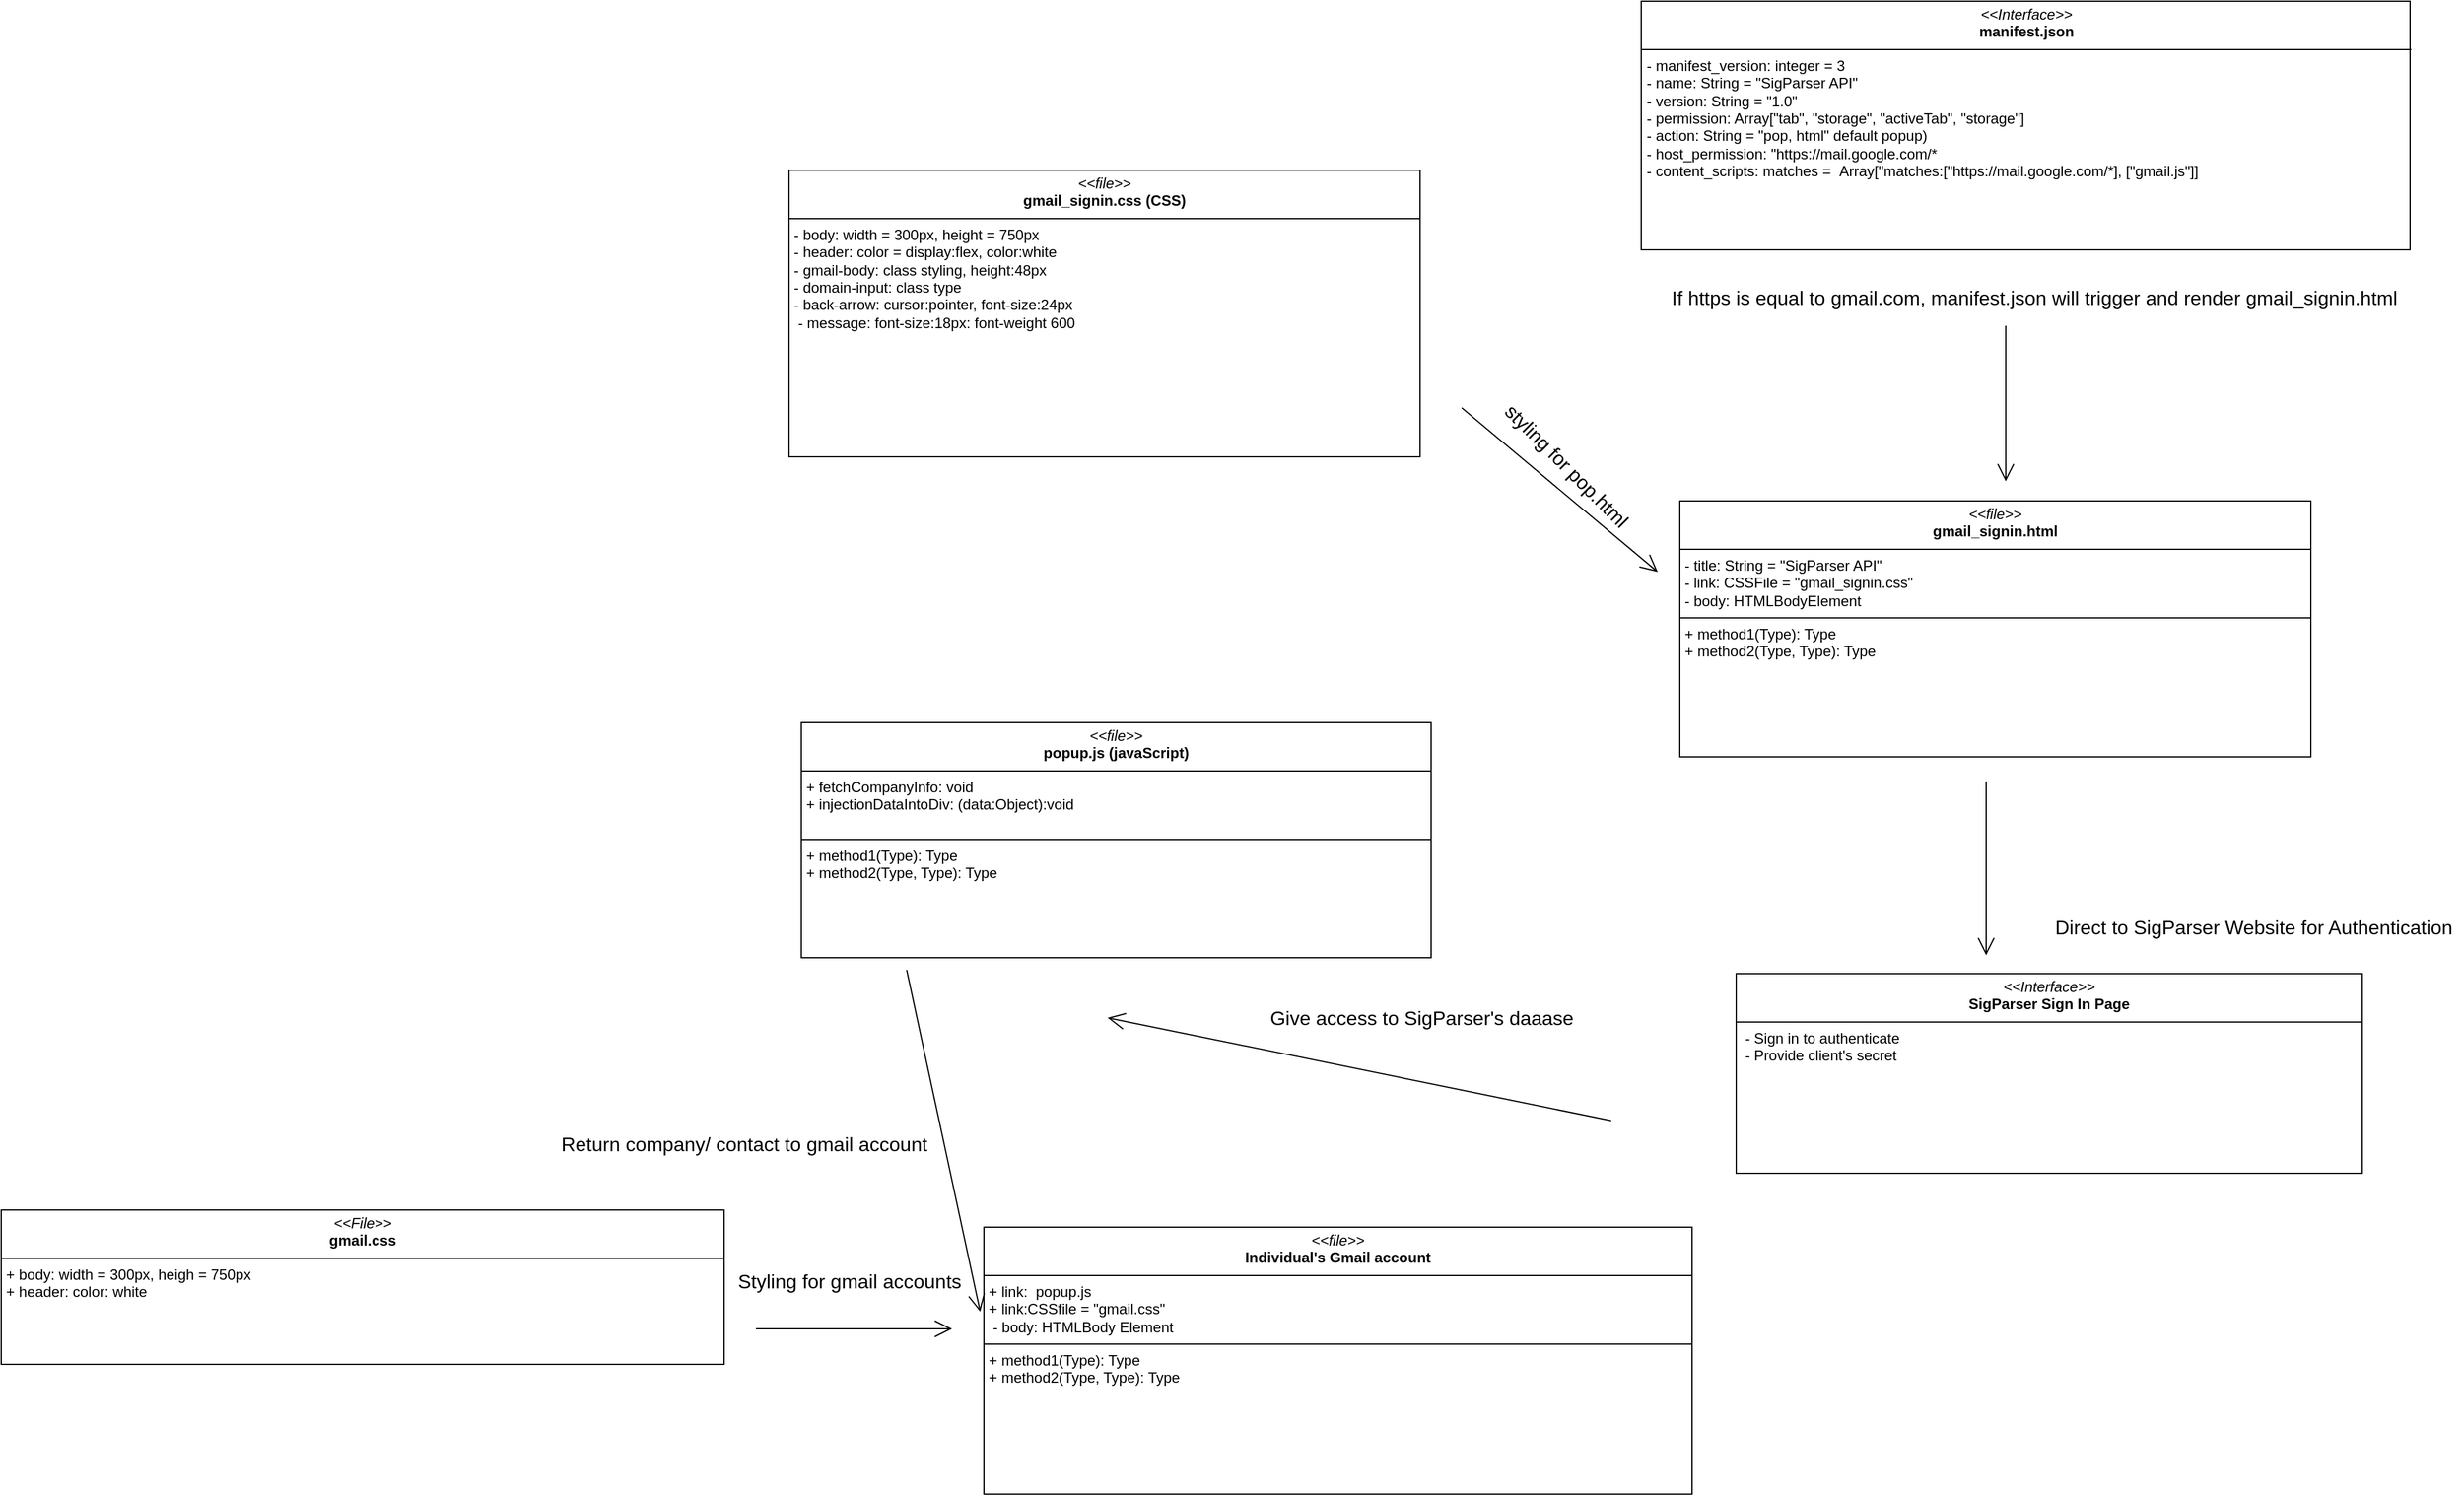 <mxfile version="25.0.1">
  <diagram name="Page-1" id="F3TrKfFbRiF8tJtaXqeu">
    <mxGraphModel dx="4308" dy="1694" grid="0" gridSize="10" guides="1" tooltips="1" connect="1" arrows="1" fold="1" page="0" pageScale="1" pageWidth="850" pageHeight="1100" math="0" shadow="0">
      <root>
        <mxCell id="0" />
        <mxCell id="1" parent="0" />
        <mxCell id="lpOA4O-bADo8tYY5proH-3" value="&lt;p style=&quot;margin:0px;margin-top:4px;text-align:center;&quot;&gt;&lt;i&gt;&amp;lt;&amp;lt;file&amp;gt;&amp;gt;&lt;/i&gt;&lt;br&gt;&lt;b&gt;gmail_signin.css (CSS)&lt;/b&gt;&lt;/p&gt;&lt;hr size=&quot;1&quot; style=&quot;border-style:solid;&quot;&gt;&lt;p style=&quot;margin:0px;margin-left:4px;&quot;&gt;- body: width = 300px, height = 750px&lt;br&gt;- header: color = display:flex, color:white&lt;/p&gt;&lt;p style=&quot;margin:0px;margin-left:4px;&quot;&gt;- gmail-body: class styling, height:48px&lt;/p&gt;&lt;p style=&quot;margin:0px;margin-left:4px;&quot;&gt;- domain-input: class type&lt;/p&gt;&lt;p style=&quot;margin:0px;margin-left:4px;&quot;&gt;- back-arrow: cursor:pointer, font-size:24px&lt;/p&gt;&lt;p style=&quot;margin:0px;margin-left:4px;&quot;&gt;&amp;nbsp;- message: font-size:18px: font-weight 600&lt;/p&gt;&lt;p style=&quot;margin:0px;margin-left:4px;&quot;&gt;&lt;br&gt;&lt;/p&gt;" style="verticalAlign=top;align=left;overflow=fill;html=1;whiteSpace=wrap;" parent="1" vertex="1">
          <mxGeometry x="-1360" y="-250" width="515" height="234" as="geometry" />
        </mxCell>
        <mxCell id="lpOA4O-bADo8tYY5proH-6" value="" style="endArrow=open;endFill=1;endSize=12;html=1;rounded=0;fontSize=12;curved=1;" parent="1" edge="1">
          <mxGeometry width="160" relative="1" as="geometry">
            <mxPoint x="-811" y="-56" as="sourcePoint" />
            <mxPoint x="-651" y="78" as="targetPoint" />
          </mxGeometry>
        </mxCell>
        <mxCell id="lpOA4O-bADo8tYY5proH-8" value="styling for pop.html" style="text;html=1;align=center;verticalAlign=middle;whiteSpace=wrap;rounded=0;fontSize=16;rotation=45;" parent="1" vertex="1">
          <mxGeometry x="-824.39" y="-23.89" width="198" height="30" as="geometry" />
        </mxCell>
        <mxCell id="lpOA4O-bADo8tYY5proH-9" value="&lt;p style=&quot;margin:0px;margin-top:4px;text-align:center;&quot;&gt;&lt;i&gt;&amp;lt;&amp;lt;file&amp;gt;&amp;gt;&lt;/i&gt;&lt;br&gt;&lt;b&gt;gmail_signin.html&lt;/b&gt;&lt;/p&gt;&lt;hr size=&quot;1&quot; style=&quot;border-style:solid;&quot;&gt;&lt;p style=&quot;margin:0px;margin-left:4px;&quot;&gt;- title: String = &quot;SigParser API&quot;&lt;br&gt;- link: CSSFile = &quot;gmail_signin.css&quot;&lt;/p&gt;&lt;p style=&quot;margin:0px;margin-left:4px;&quot;&gt;- body: HTMLBodyElement&lt;/p&gt;&lt;hr size=&quot;1&quot; style=&quot;border-style:solid;&quot;&gt;&lt;p style=&quot;margin:0px;margin-left:4px;&quot;&gt;+ method1(Type): Type&lt;br&gt;+ method2(Type, Type): Type&lt;/p&gt;" style="verticalAlign=top;align=left;overflow=fill;html=1;whiteSpace=wrap;" parent="1" vertex="1">
          <mxGeometry x="-633" y="20" width="515" height="209" as="geometry" />
        </mxCell>
        <mxCell id="lpOA4O-bADo8tYY5proH-13" value="&lt;p style=&quot;margin:0px;margin-top:4px;text-align:center;&quot;&gt;&lt;i&gt;&amp;lt;&amp;lt;file&amp;gt;&amp;gt;&lt;/i&gt;&lt;br&gt;&lt;b&gt;popup.js (javaScript)&lt;/b&gt;&lt;/p&gt;&lt;hr size=&quot;1&quot; style=&quot;border-style:solid;&quot;&gt;&lt;p style=&quot;margin:0px;margin-left:4px;&quot;&gt;+ fetchCompanyInfo: void&lt;br&gt;+ injectionDataIntoDiv: (data:Object):void&lt;/p&gt;&lt;p style=&quot;margin:0px;margin-left:4px;&quot;&gt;&amp;nbsp;&lt;/p&gt;&lt;hr size=&quot;1&quot; style=&quot;border-style:solid;&quot;&gt;&lt;p style=&quot;margin:0px;margin-left:4px;&quot;&gt;+ method1(Type): Type&lt;br&gt;+ method2(Type, Type): Type&lt;/p&gt;" style="verticalAlign=top;align=left;overflow=fill;html=1;whiteSpace=wrap;" parent="1" vertex="1">
          <mxGeometry x="-1350" y="201" width="514" height="192" as="geometry" />
        </mxCell>
        <mxCell id="lpOA4O-bADo8tYY5proH-14" value="" style="endArrow=open;endFill=1;endSize=12;html=1;rounded=0;fontSize=12;curved=1;" parent="1" edge="1">
          <mxGeometry width="160" relative="1" as="geometry">
            <mxPoint x="-383" y="249" as="sourcePoint" />
            <mxPoint x="-383" y="391" as="targetPoint" />
          </mxGeometry>
        </mxCell>
        <mxCell id="N_c3J_JNhHiuwBnga-XF-1" value="&lt;p style=&quot;margin:0px;margin-top:4px;text-align:center;&quot;&gt;&lt;i&gt;&amp;lt;&amp;lt;Interface&amp;gt;&amp;gt;&lt;/i&gt;&lt;br&gt;&lt;b&gt;manifest.json&lt;/b&gt;&lt;/p&gt;&lt;hr size=&quot;1&quot; style=&quot;border-style:solid;&quot;&gt;&lt;p style=&quot;margin:0px;margin-left:4px;&quot;&gt;- manifest_version: integer = 3&lt;/p&gt;&lt;p style=&quot;margin:0px;margin-left:4px;&quot;&gt;- name: String = &quot;SigParser API&quot;&lt;br&gt;- version: String = &quot;1.0&quot;&lt;/p&gt;&lt;p style=&quot;margin:0px;margin-left:4px;&quot;&gt;- permission: Array[&quot;tab&quot;, &quot;storage&quot;, &quot;activeTab&quot;, &quot;storage&quot;]&lt;/p&gt;&lt;p style=&quot;margin:0px;margin-left:4px;&quot;&gt;- action: String = &quot;pop, html&quot; default popup)&lt;/p&gt;&lt;p style=&quot;margin:0px;margin-left:4px;&quot;&gt;- host_permission: &quot;https://mail.google.com/*&lt;/p&gt;&lt;p style=&quot;margin:0px;margin-left:4px;&quot;&gt;- content_scripts: matches = &amp;nbsp;Array[&quot;matches:[&quot;https://mail.google.com/*], [&quot;gmail.js&quot;]]&lt;/p&gt;&lt;p style=&quot;margin:0px;margin-left:4px;&quot;&gt;&lt;br&gt;&lt;/p&gt;" style="verticalAlign=top;align=left;overflow=fill;html=1;whiteSpace=wrap;" parent="1" vertex="1">
          <mxGeometry x="-664.5" y="-388" width="627.5" height="203" as="geometry" />
        </mxCell>
        <mxCell id="N_c3J_JNhHiuwBnga-XF-7" value="" style="endArrow=open;endFill=1;endSize=12;html=1;rounded=0;" parent="1" edge="1">
          <mxGeometry width="160" relative="1" as="geometry">
            <mxPoint x="-367" y="-123" as="sourcePoint" />
            <mxPoint x="-367" y="4" as="targetPoint" />
          </mxGeometry>
        </mxCell>
        <mxCell id="N_c3J_JNhHiuwBnga-XF-10" value="&lt;font style=&quot;font-size: 16px;&quot;&gt;If https is equal to gmail.com, manifest.json will trigger and render gmail_signin.html&lt;/font&gt;" style="text;html=1;align=center;verticalAlign=middle;resizable=0;points=[];autosize=1;strokeColor=none;fillColor=none;" parent="1" vertex="1">
          <mxGeometry x="-649" y="-162" width="610" height="31" as="geometry" />
        </mxCell>
        <mxCell id="kaOTPobn_37clAMdys4w-5" value="&lt;p style=&quot;margin:0px;margin-top:4px;text-align:center;&quot;&gt;&lt;i&gt;&amp;lt;&amp;lt;Interface&amp;gt;&amp;gt;&lt;/i&gt;&lt;br&gt;&lt;b&gt;SigParser Sign In Page&lt;/b&gt;&lt;/p&gt;&lt;hr size=&quot;1&quot; style=&quot;border-style:solid;&quot;&gt;&lt;p style=&quot;margin:0px;margin-left:4px;&quot;&gt;&amp;nbsp;- Sign in to authenticate&lt;/p&gt;&lt;p style=&quot;margin:0px;margin-left:4px;&quot;&gt;&amp;nbsp;- Provide client&#39;s secret&lt;br&gt;&amp;nbsp;&lt;/p&gt;" style="verticalAlign=top;align=left;overflow=fill;html=1;whiteSpace=wrap;" vertex="1" parent="1">
          <mxGeometry x="-587" y="406" width="511" height="163" as="geometry" />
        </mxCell>
        <mxCell id="kaOTPobn_37clAMdys4w-8" value="&lt;font style=&quot;font-size: 16px;&quot;&gt;Direct to SigParser Website for Authentication&lt;/font&gt;" style="text;html=1;align=center;verticalAlign=middle;resizable=0;points=[];autosize=1;strokeColor=none;fillColor=none;" vertex="1" parent="1">
          <mxGeometry x="-337" y="352" width="343" height="31" as="geometry" />
        </mxCell>
        <mxCell id="kaOTPobn_37clAMdys4w-10" value="" style="endArrow=open;endFill=1;endSize=12;html=1;rounded=0;" edge="1" parent="1">
          <mxGeometry width="160" relative="1" as="geometry">
            <mxPoint x="-689" y="526" as="sourcePoint" />
            <mxPoint x="-1100" y="442" as="targetPoint" />
          </mxGeometry>
        </mxCell>
        <mxCell id="kaOTPobn_37clAMdys4w-11" value="&lt;font style=&quot;font-size: 16px;&quot;&gt;Give access to SigParser&#39;s daaase&lt;/font&gt;" style="text;html=1;align=center;verticalAlign=middle;resizable=0;points=[];autosize=1;strokeColor=none;fillColor=none;" vertex="1" parent="1">
          <mxGeometry x="-977" y="426" width="266" height="31" as="geometry" />
        </mxCell>
        <mxCell id="kaOTPobn_37clAMdys4w-13" value="&lt;p style=&quot;margin:0px;margin-top:4px;text-align:center;&quot;&gt;&lt;i&gt;&amp;lt;&amp;lt;file&amp;gt;&amp;gt;&lt;/i&gt;&lt;br&gt;&lt;b&gt;Individual&#39;s Gmail account&lt;/b&gt;&lt;/p&gt;&lt;hr size=&quot;1&quot; style=&quot;border-style:solid;&quot;&gt;&lt;p style=&quot;margin:0px;margin-left:4px;&quot;&gt;+ link: &amp;nbsp;popup.js&lt;/p&gt;&lt;p style=&quot;margin:0px;margin-left:4px;&quot;&gt;+ link:CSSfile = &quot;gmail.css&quot;&lt;/p&gt;&lt;p style=&quot;margin:0px;margin-left:4px;&quot;&gt;&amp;nbsp;- body: HTMLBody Element&lt;/p&gt;&lt;hr size=&quot;1&quot; style=&quot;border-style:solid;&quot;&gt;&lt;p style=&quot;margin:0px;margin-left:4px;&quot;&gt;+ method1(Type): Type&lt;br&gt;+ method2(Type, Type): Type&lt;/p&gt;" style="verticalAlign=top;align=left;overflow=fill;html=1;whiteSpace=wrap;" vertex="1" parent="1">
          <mxGeometry x="-1201" y="613" width="578" height="218" as="geometry" />
        </mxCell>
        <mxCell id="kaOTPobn_37clAMdys4w-15" value="" style="endArrow=open;endFill=1;endSize=12;html=1;rounded=0;" edge="1" parent="1">
          <mxGeometry width="160" relative="1" as="geometry">
            <mxPoint x="-1264" y="403" as="sourcePoint" />
            <mxPoint x="-1204" y="682" as="targetPoint" />
          </mxGeometry>
        </mxCell>
        <mxCell id="kaOTPobn_37clAMdys4w-17" value="&lt;font style=&quot;font-size: 16px;&quot;&gt;Return company/ contact to gmail account&lt;/font&gt;" style="text;html=1;align=center;verticalAlign=middle;resizable=0;points=[];autosize=1;strokeColor=none;fillColor=none;" vertex="1" parent="1">
          <mxGeometry x="-1556" y="529" width="317" height="31" as="geometry" />
        </mxCell>
        <mxCell id="kaOTPobn_37clAMdys4w-18" value="" style="endArrow=open;endFill=1;endSize=12;html=1;rounded=0;" edge="1" parent="1">
          <mxGeometry width="160" relative="1" as="geometry">
            <mxPoint x="-1387" y="696" as="sourcePoint" />
            <mxPoint x="-1227" y="696" as="targetPoint" />
          </mxGeometry>
        </mxCell>
        <mxCell id="kaOTPobn_37clAMdys4w-22" value="&lt;p style=&quot;margin:0px;margin-top:4px;text-align:center;&quot;&gt;&lt;i&gt;&amp;lt;&amp;lt;File&amp;gt;&amp;gt;&lt;/i&gt;&lt;br&gt;&lt;b&gt;gmail.css&lt;/b&gt;&lt;/p&gt;&lt;hr size=&quot;1&quot; style=&quot;border-style:solid;&quot;&gt;&lt;p style=&quot;margin:0px;margin-left:4px;&quot;&gt;+ body: width = 300px, heigh = 750px&lt;br&gt;+ header: color: white&lt;/p&gt;" style="verticalAlign=top;align=left;overflow=fill;html=1;whiteSpace=wrap;" vertex="1" parent="1">
          <mxGeometry x="-2003" y="599" width="590" height="126" as="geometry" />
        </mxCell>
        <mxCell id="kaOTPobn_37clAMdys4w-23" value="&lt;font style=&quot;font-size: 16px;&quot;&gt;Styling for gmail accounts&lt;/font&gt;" style="text;html=1;align=center;verticalAlign=middle;resizable=0;points=[];autosize=1;strokeColor=none;fillColor=none;" vertex="1" parent="1">
          <mxGeometry x="-1411" y="641" width="200" height="31" as="geometry" />
        </mxCell>
      </root>
    </mxGraphModel>
  </diagram>
</mxfile>
